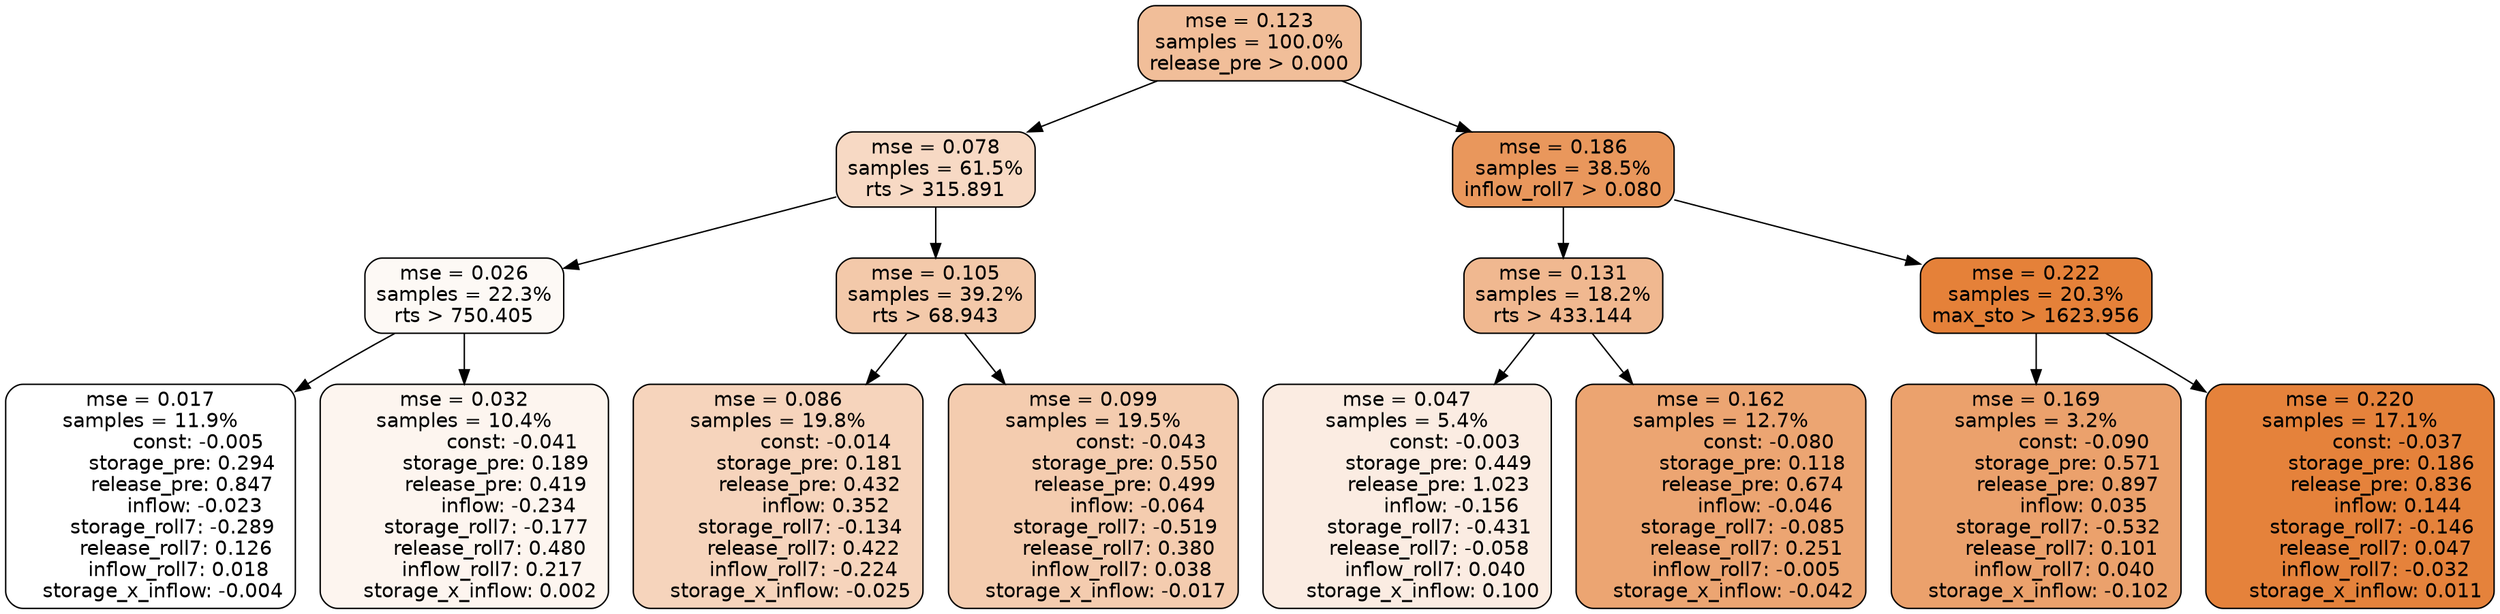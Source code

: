 digraph tree {
node [shape=rectangle, style="filled, rounded", color="black", fontname=helvetica] ;
edge [fontname=helvetica] ;
	"0" [label="mse = 0.123
samples = 100.0%
release_pre > 0.000", fillcolor="#f1be99"]
	"1" [label="mse = 0.078
samples = 61.5%
rts > 315.891", fillcolor="#f7d9c4"]
	"8" [label="mse = 0.186
samples = 38.5%
inflow_roll7 > 0.080", fillcolor="#e9975c"]
	"5" [label="mse = 0.026
samples = 22.3%
rts > 750.405", fillcolor="#fdf9f5"]
	"2" [label="mse = 0.105
samples = 39.2%
rts > 68.943", fillcolor="#f3c9aa"]
	"9" [label="mse = 0.131
samples = 18.2%
rts > 433.144", fillcolor="#f0b890"]
	"12" [label="mse = 0.222
samples = 20.3%
max_sto > 1623.956", fillcolor="#e58139"]
	"7" [label="mse = 0.017
samples = 11.9%
               const: -0.005
          storage_pre: 0.294
          release_pre: 0.847
              inflow: -0.023
       storage_roll7: -0.289
        release_roll7: 0.126
         inflow_roll7: 0.018
    storage_x_inflow: -0.004", fillcolor="#ffffff"]
	"6" [label="mse = 0.032
samples = 10.4%
               const: -0.041
          storage_pre: 0.189
          release_pre: 0.419
              inflow: -0.234
       storage_roll7: -0.177
        release_roll7: 0.480
         inflow_roll7: 0.217
     storage_x_inflow: 0.002", fillcolor="#fdf5ef"]
	"3" [label="mse = 0.086
samples = 19.8%
               const: -0.014
          storage_pre: 0.181
          release_pre: 0.432
               inflow: 0.352
       storage_roll7: -0.134
        release_roll7: 0.422
        inflow_roll7: -0.224
    storage_x_inflow: -0.025", fillcolor="#f6d4bc"]
	"4" [label="mse = 0.099
samples = 19.5%
               const: -0.043
          storage_pre: 0.550
          release_pre: 0.499
              inflow: -0.064
       storage_roll7: -0.519
        release_roll7: 0.380
         inflow_roll7: 0.038
    storage_x_inflow: -0.017", fillcolor="#f4ccaf"]
	"11" [label="mse = 0.047
samples = 5.4%
               const: -0.003
          storage_pre: 0.449
          release_pre: 1.023
              inflow: -0.156
       storage_roll7: -0.431
       release_roll7: -0.058
         inflow_roll7: 0.040
     storage_x_inflow: 0.100", fillcolor="#fbece2"]
	"10" [label="mse = 0.162
samples = 12.7%
               const: -0.080
          storage_pre: 0.118
          release_pre: 0.674
              inflow: -0.046
       storage_roll7: -0.085
        release_roll7: 0.251
        inflow_roll7: -0.005
    storage_x_inflow: -0.042", fillcolor="#eca572"]
	"14" [label="mse = 0.169
samples = 3.2%
               const: -0.090
          storage_pre: 0.571
          release_pre: 0.897
               inflow: 0.035
       storage_roll7: -0.532
        release_roll7: 0.101
         inflow_roll7: 0.040
    storage_x_inflow: -0.102", fillcolor="#eba16c"]
	"13" [label="mse = 0.220
samples = 17.1%
               const: -0.037
          storage_pre: 0.186
          release_pre: 0.836
               inflow: 0.144
       storage_roll7: -0.146
        release_roll7: 0.047
        inflow_roll7: -0.032
     storage_x_inflow: 0.011", fillcolor="#e5823b"]

	"0" -> "1"
	"0" -> "8"
	"1" -> "2"
	"1" -> "5"
	"8" -> "9"
	"8" -> "12"
	"5" -> "6"
	"5" -> "7"
	"2" -> "3"
	"2" -> "4"
	"9" -> "10"
	"9" -> "11"
	"12" -> "13"
	"12" -> "14"
}